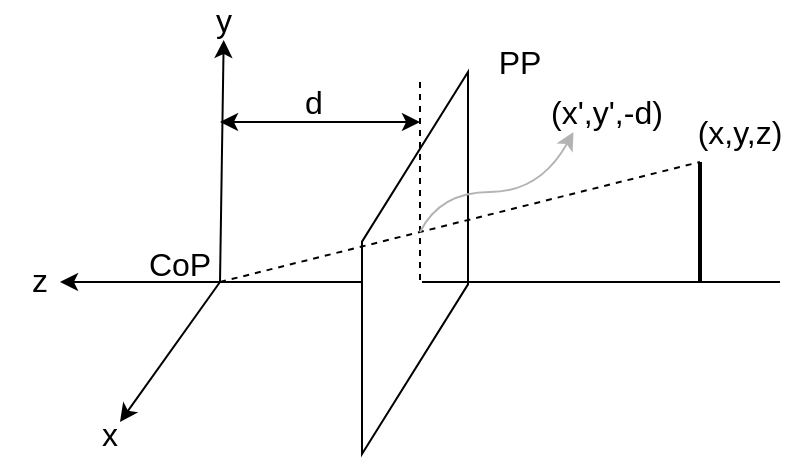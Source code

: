 <mxGraphModel dx="599" dy="684" grid="1" gridSize="10" guides="1" tooltips="1" connect="1" arrows="1" fold="1" page="1" pageScale="1" pageWidth="827" pageHeight="1169" background="#ffffff"><root><mxCell id="0"/><mxCell id="1" parent="0"/><mxCell id="3" value="" style="endArrow=classic;html=1;" parent="1" edge="1"><mxGeometry width="50" height="50" relative="1" as="geometry"><mxPoint x="480" y="280" as="sourcePoint"/><mxPoint x="120" y="280" as="targetPoint"/></mxGeometry></mxCell><mxCell id="4" value="" style="endArrow=classic;html=1;" parent="1" target="14" edge="1"><mxGeometry width="50" height="50" relative="1" as="geometry"><mxPoint x="200" y="280" as="sourcePoint"/><mxPoint x="200" y="180" as="targetPoint"/></mxGeometry></mxCell><mxCell id="6" value="" style="endArrow=classic;html=1;" parent="1" edge="1"><mxGeometry width="50" height="50" relative="1" as="geometry"><mxPoint x="200" y="280" as="sourcePoint"/><mxPoint x="150" y="350" as="targetPoint"/></mxGeometry></mxCell><mxCell id="7" value="" style="endArrow=none;html=1;strokeWidth=2;" parent="1" edge="1"><mxGeometry width="50" height="50" relative="1" as="geometry"><mxPoint x="440" y="280" as="sourcePoint"/><mxPoint x="440" y="220" as="targetPoint"/></mxGeometry></mxCell><mxCell id="9" value="" style="shape=parallelogram;perimeter=parallelogramPerimeter;whiteSpace=wrap;html=1;rotation=90;flipH=1;size=0.444;" parent="1" vertex="1"><mxGeometry x="202" y="244" width="191" height="53" as="geometry"/></mxCell><mxCell id="10" value="" style="endArrow=none;html=1;" parent="1" edge="1"><mxGeometry width="50" height="50" relative="1" as="geometry"><mxPoint x="301" y="280" as="sourcePoint"/><mxPoint x="431" y="280" as="targetPoint"/></mxGeometry></mxCell><mxCell id="11" value="x" style="text;html=1;strokeColor=none;fillColor=none;align=center;verticalAlign=middle;whiteSpace=wrap;rounded=0;fontSize=16;fontStyle=0" parent="1" vertex="1"><mxGeometry x="125" y="346" width="40" height="20" as="geometry"/></mxCell><mxCell id="13" value="z" style="text;html=1;strokeColor=none;fillColor=none;align=center;verticalAlign=middle;whiteSpace=wrap;rounded=0;fontSize=16;fontStyle=0" parent="1" vertex="1"><mxGeometry x="90" y="269" width="40" height="20" as="geometry"/></mxCell><mxCell id="14" value="y" style="text;html=1;strokeColor=none;fillColor=none;align=center;verticalAlign=middle;whiteSpace=wrap;rounded=0;fontSize=16;fontStyle=0" parent="1" vertex="1"><mxGeometry x="182" y="139" width="40" height="20" as="geometry"/></mxCell><mxCell id="16" style="edgeStyle=orthogonalEdgeStyle;rounded=0;html=1;exitX=0.5;exitY=1;jettySize=auto;orthogonalLoop=1;fontSize=16;" parent="1" source="11" target="11" edge="1"><mxGeometry relative="1" as="geometry"/></mxCell><mxCell id="17" value="" style="endArrow=none;dashed=1;html=1;fontSize=16;" parent="1" edge="1"><mxGeometry width="50" height="50" relative="1" as="geometry"><mxPoint x="200" y="280" as="sourcePoint"/><mxPoint x="440" y="220" as="targetPoint"/></mxGeometry></mxCell><mxCell id="18" value="" style="endArrow=none;dashed=1;html=1;fontSize=16;" parent="1" edge="1"><mxGeometry width="50" height="50" relative="1" as="geometry"><mxPoint x="300" y="180" as="sourcePoint"/><mxPoint x="300" y="280" as="targetPoint"/></mxGeometry></mxCell><mxCell id="19" value="PP" style="text;html=1;strokeColor=none;fillColor=none;align=center;verticalAlign=middle;whiteSpace=wrap;rounded=0;fontSize=16;fontStyle=0" parent="1" vertex="1"><mxGeometry x="330" y="160" width="40" height="20" as="geometry"/></mxCell><mxCell id="20" value="CoP" style="text;html=1;strokeColor=none;fillColor=none;align=center;verticalAlign=middle;whiteSpace=wrap;rounded=0;fontSize=16;fontStyle=0" parent="1" vertex="1"><mxGeometry x="160" y="261" width="40" height="20" as="geometry"/></mxCell><mxCell id="21" value="" style="endArrow=classic;startArrow=classic;html=1;fontSize=16;" parent="1" edge="1"><mxGeometry width="50" height="50" relative="1" as="geometry"><mxPoint x="200" y="200" as="sourcePoint"/><mxPoint x="300" y="200" as="targetPoint"/></mxGeometry></mxCell><mxCell id="22" value="d" style="text;html=1;strokeColor=none;fillColor=none;align=center;verticalAlign=middle;whiteSpace=wrap;rounded=0;fontSize=16;fontStyle=0" parent="1" vertex="1"><mxGeometry x="227" y="180" width="40" height="20" as="geometry"/></mxCell><mxCell id="24" value="(x,y,z)" style="text;html=1;strokeColor=none;fillColor=none;align=center;verticalAlign=middle;whiteSpace=wrap;rounded=0;fontSize=16;" parent="1" vertex="1"><mxGeometry x="440" y="195" width="40" height="20" as="geometry"/></mxCell><mxCell id="25" value="(x',y',-d)" style="text;html=1;strokeColor=none;fillColor=none;align=center;verticalAlign=middle;whiteSpace=wrap;rounded=0;fontSize=16;" parent="1" vertex="1"><mxGeometry x="360" y="185" width="67" height="20" as="geometry"/></mxCell><mxCell id="26" value="" style="curved=1;endArrow=classic;html=1;fontSize=16;entryX=0.25;entryY=1;fontColor=#E6E6E6;strokeColor=#B3B3B3;" parent="1" target="25" edge="1"><mxGeometry width="50" height="50" relative="1" as="geometry"><mxPoint x="300" y="255" as="sourcePoint"/><mxPoint x="376.667" y="210" as="targetPoint"/><Array as="points"><mxPoint x="310" y="235"/><mxPoint x="360" y="235"/></Array></mxGeometry></mxCell></root></mxGraphModel>